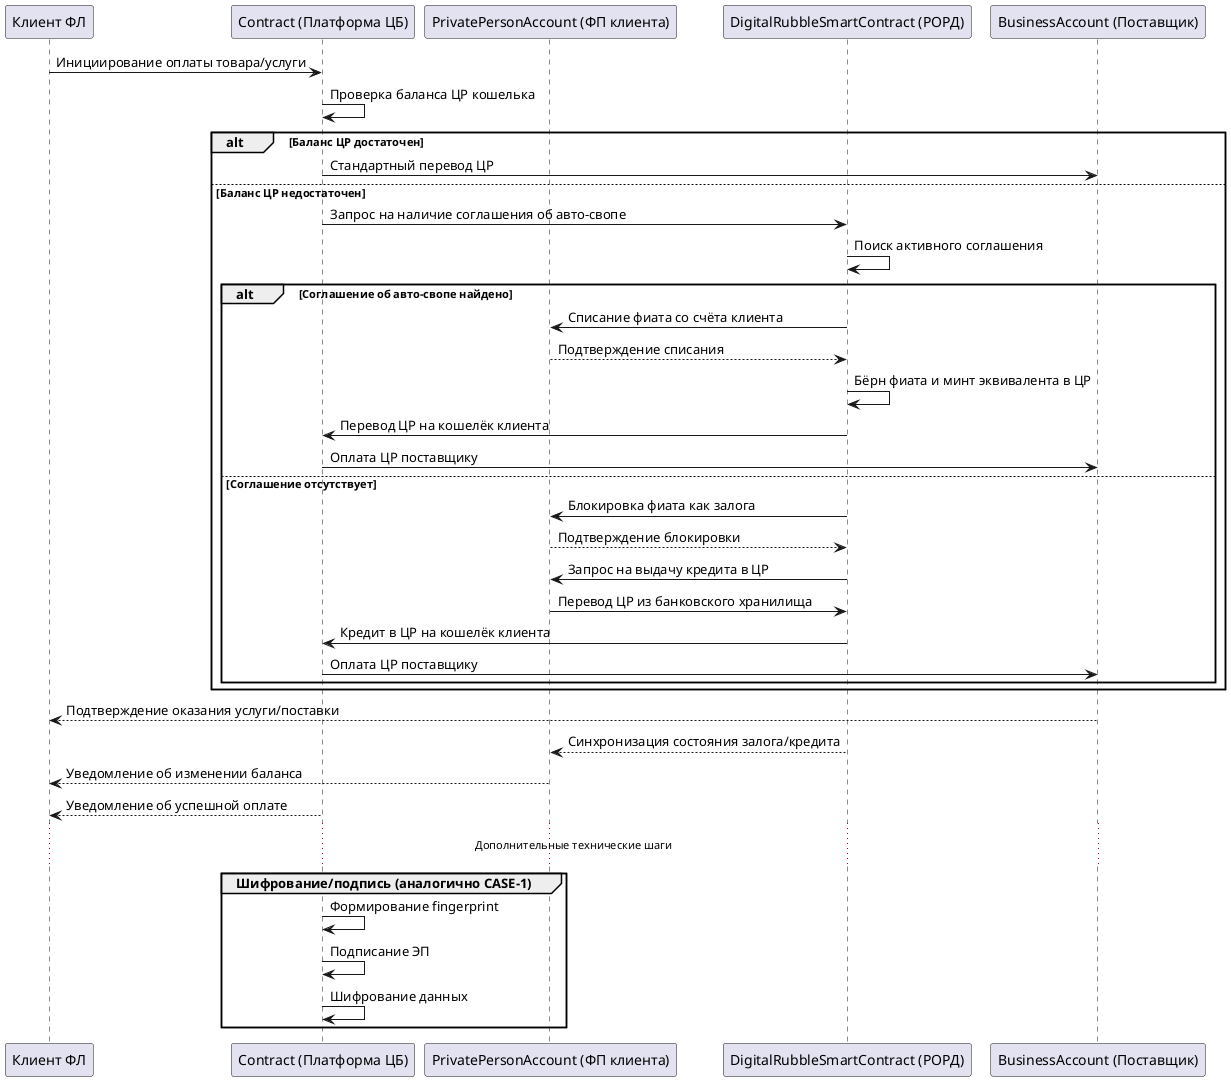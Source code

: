 @startuml
participant "Клиент ФЛ" as client
participant "Сontract (Платформа ЦБ)" as platform
participant "PrivatePersonAccount (ФП клиента)" as fp
participant "DigitalRubbleSmartContract (РОРД)" as cb
participant "BusinessAccount (Поставщик)" as provider

client -> platform: Инициирование оплаты товара/услуги
platform -> platform: Проверка баланса ЦР кошелька
alt Баланс ЦР достаточен
platform -> provider: Стандартный перевод ЦР
else Баланс ЦР недостаточен
platform -> cb: Запрос на наличие соглашения об авто-свопе
cb -> cb: Поиск активного соглашения
alt Соглашение об авто-свопе найдено
cb -> fp: Списание фиата со счёта клиента
fp --> cb: Подтверждение списания
cb -> cb: Бёрн фиата и минт эквивалента в ЦР
cb -> platform: Перевод ЦР на кошелёк клиента
platform -> provider: Оплата ЦР поставщику
else Соглашение отсутствует
cb -> fp: Блокировка фиата как залога
fp --> cb: Подтверждение блокировки
cb -> fp: Запрос на выдачу кредита в ЦР
fp -> cb: Перевод ЦР из банковского хранилища
cb -> platform: Кредит в ЦР на кошелёк клиента
platform -> provider: Оплата ЦР поставщику
end
end

provider --> client: Подтверждение оказания услуги/поставки
cb --> fp: Синхронизация состояния залога/кредита
fp --> client: Уведомление об изменении баланса
platform --> client: Уведомление об успешной оплате

... Дополнительные технические шаги ...
group Шифрование/подпись (аналогично CASE-1)
platform -> platform: Формирование fingerprint
platform -> platform: Подписание ЭП
platform -> platform: Шифрование данных
end

@enduml
